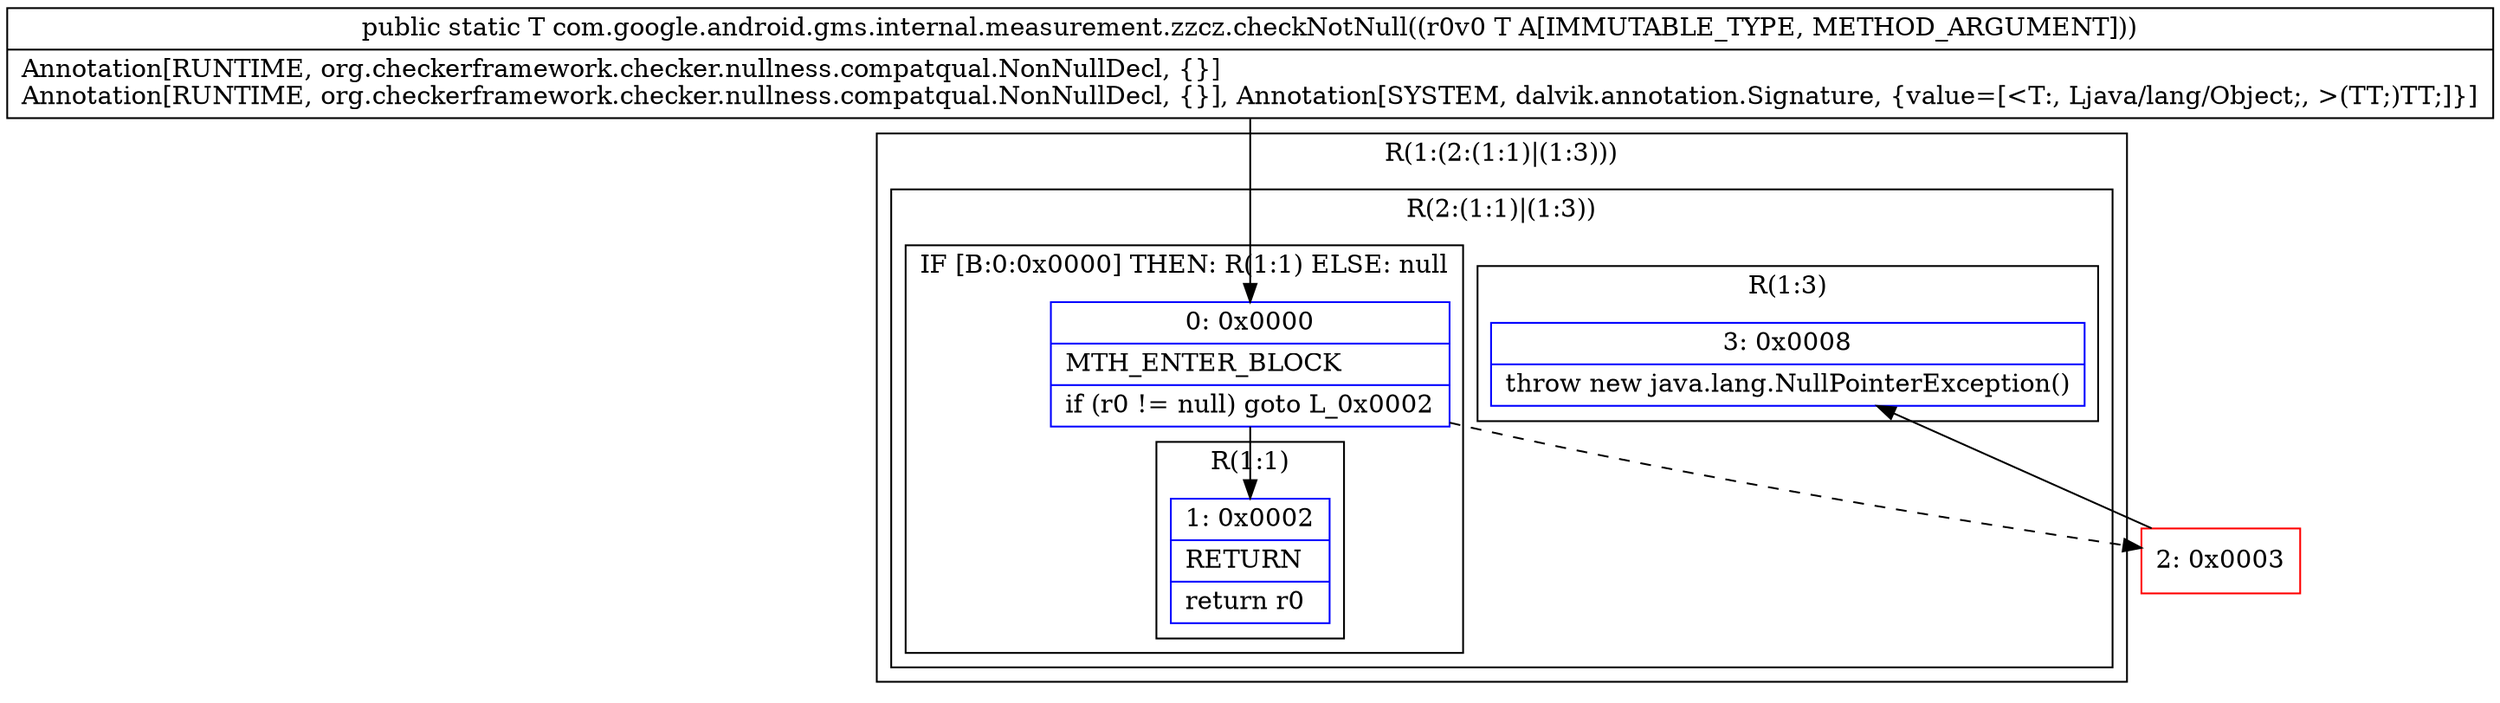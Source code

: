 digraph "CFG forcom.google.android.gms.internal.measurement.zzcz.checkNotNull(Ljava\/lang\/Object;)Ljava\/lang\/Object;" {
subgraph cluster_Region_1244813184 {
label = "R(1:(2:(1:1)|(1:3)))";
node [shape=record,color=blue];
subgraph cluster_Region_1047738386 {
label = "R(2:(1:1)|(1:3))";
node [shape=record,color=blue];
subgraph cluster_IfRegion_904248712 {
label = "IF [B:0:0x0000] THEN: R(1:1) ELSE: null";
node [shape=record,color=blue];
Node_0 [shape=record,label="{0\:\ 0x0000|MTH_ENTER_BLOCK\l|if (r0 != null) goto L_0x0002\l}"];
subgraph cluster_Region_935976186 {
label = "R(1:1)";
node [shape=record,color=blue];
Node_1 [shape=record,label="{1\:\ 0x0002|RETURN\l|return r0\l}"];
}
}
subgraph cluster_Region_1864303572 {
label = "R(1:3)";
node [shape=record,color=blue];
Node_3 [shape=record,label="{3\:\ 0x0008|throw new java.lang.NullPointerException()\l}"];
}
}
}
Node_2 [shape=record,color=red,label="{2\:\ 0x0003}"];
MethodNode[shape=record,label="{public static T com.google.android.gms.internal.measurement.zzcz.checkNotNull((r0v0 T A[IMMUTABLE_TYPE, METHOD_ARGUMENT]))  | Annotation[RUNTIME, org.checkerframework.checker.nullness.compatqual.NonNullDecl, \{\}]\lAnnotation[RUNTIME, org.checkerframework.checker.nullness.compatqual.NonNullDecl, \{\}], Annotation[SYSTEM, dalvik.annotation.Signature, \{value=[\<T:, Ljava\/lang\/Object;, \>(TT;)TT;]\}]\l}"];
MethodNode -> Node_0;
Node_0 -> Node_1;
Node_0 -> Node_2[style=dashed];
Node_2 -> Node_3;
}

